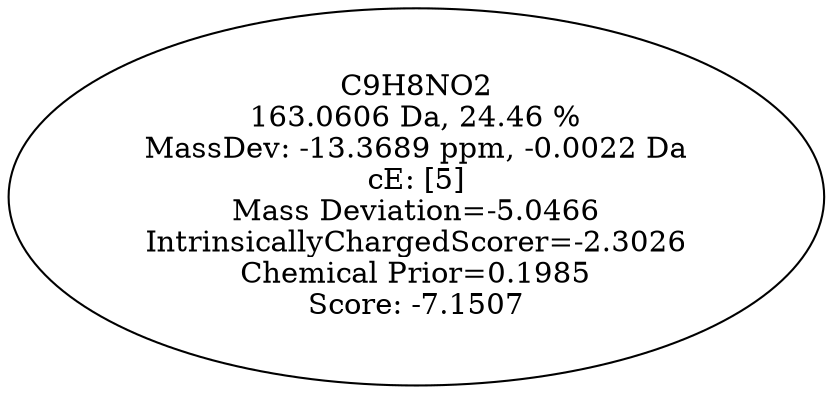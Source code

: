 strict digraph {
v1 [label="C9H8NO2\n163.0606 Da, 24.46 %\nMassDev: -13.3689 ppm, -0.0022 Da\ncE: [5]\nMass Deviation=-5.0466\nIntrinsicallyChargedScorer=-2.3026\nChemical Prior=0.1985\nScore: -7.1507"];
}